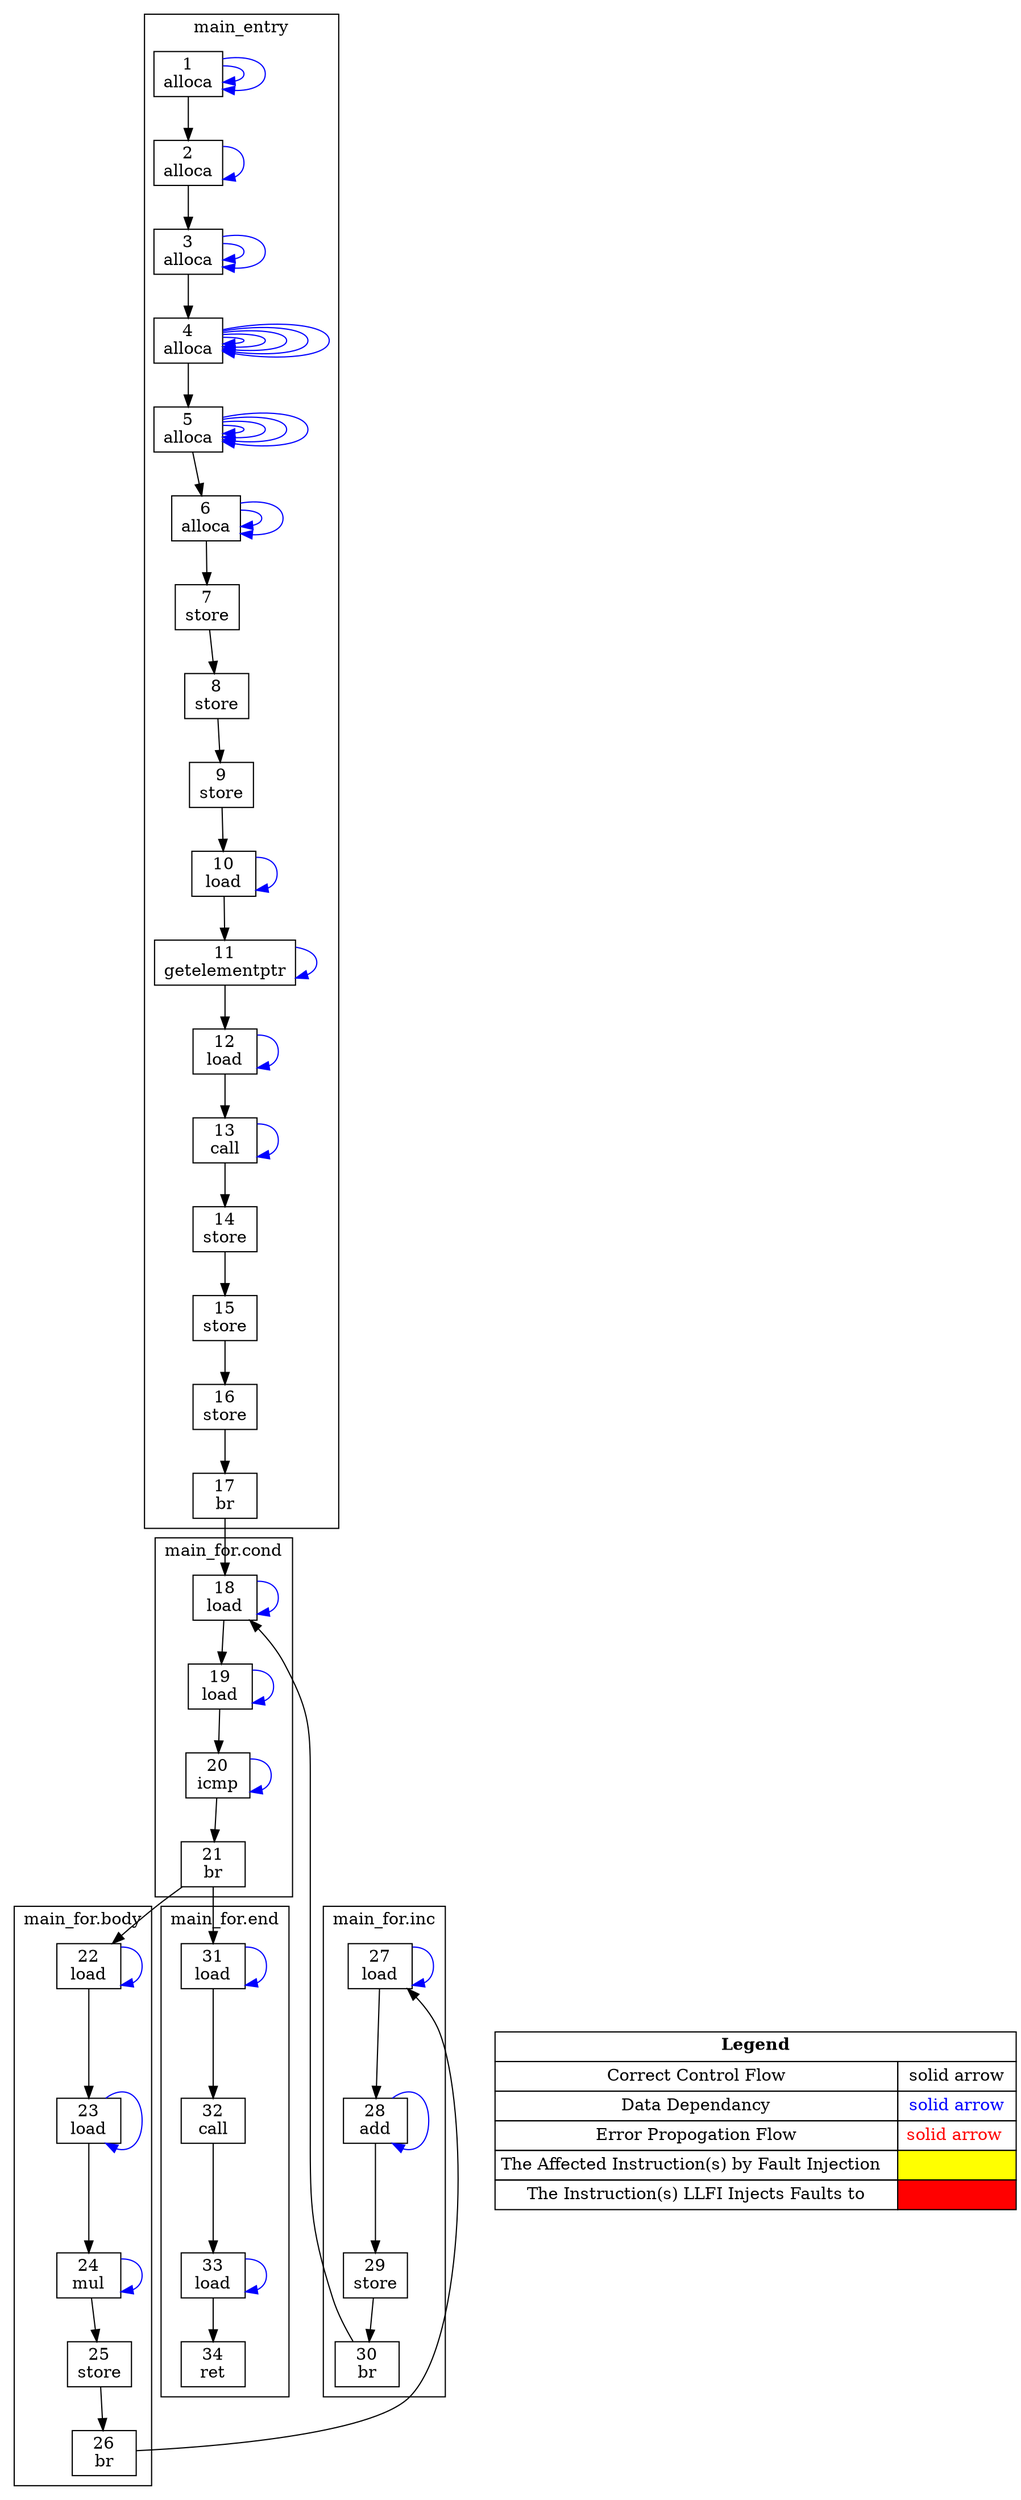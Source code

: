 digraph "LLFI Program Graph" {
llfiID_1 -> llfiID_1 [color="blue"];
llfiID_1 -> llfiID_1 [color="blue"];
llfiID_2 -> llfiID_2 [color="blue"];
llfiID_3 -> llfiID_3 [color="blue"];
llfiID_3 -> llfiID_3 [color="blue"];
llfiID_4 -> llfiID_4 [color="blue"];
llfiID_4 -> llfiID_4 [color="blue"];
llfiID_4 -> llfiID_4 [color="blue"];
llfiID_4 -> llfiID_4 [color="blue"];
llfiID_4 -> llfiID_4 [color="blue"];
llfiID_5 -> llfiID_5 [color="blue"];
llfiID_5 -> llfiID_5 [color="blue"];
llfiID_5 -> llfiID_5 [color="blue"];
llfiID_5 -> llfiID_5 [color="blue"];
llfiID_6 -> llfiID_6 [color="blue"];
llfiID_6 -> llfiID_6 [color="blue"];
llfiID_10 -> llfiID_10 [color="blue"];
llfiID_11 -> llfiID_11 [color="blue"];
llfiID_12 -> llfiID_12 [color="blue"];
llfiID_13 -> llfiID_13 [color="blue"];
llfiID_18 -> llfiID_18 [color="blue"];
llfiID_19 -> llfiID_19 [color="blue"];
llfiID_20 -> llfiID_20 [color="blue"];
llfiID_22 -> llfiID_22 [color="blue"];
llfiID_23 -> llfiID_23 [color="blue"];
llfiID_24 -> llfiID_24 [color="blue"];
llfiID_27 -> llfiID_27 [color="blue"];
llfiID_28 -> llfiID_28 [color="blue"];
llfiID_31 -> llfiID_31 [color="blue"];
llfiID_33 -> llfiID_33 [color="blue"];
subgraph "cluster_main_entry" {
label = "main_entry";
llfiID_1 [shape=record,label="1\nalloca\n"];
llfiID_2 [shape=record,label="2\nalloca\n"];
llfiID_3 [shape=record,label="3\nalloca\n"];
llfiID_4 [shape=record,label="4\nalloca\n"];
llfiID_5 [shape=record,label="5\nalloca\n"];
llfiID_6 [shape=record,label="6\nalloca\n"];
llfiID_7 [shape=record,label="7\nstore\n"];
llfiID_8 [shape=record,label="8\nstore\n"];
llfiID_9 [shape=record,label="9\nstore\n"];
llfiID_10 [shape=record,label="10\nload\n"];
llfiID_11 [shape=record,label="11\ngetelementptr\n"];
llfiID_12 [shape=record,label="12\nload\n"];
llfiID_13 [shape=record,label="13\ncall\n"];
llfiID_14 [shape=record,label="14\nstore\n"];
llfiID_15 [shape=record,label="15\nstore\n"];
llfiID_16 [shape=record,label="16\nstore\n"];
llfiID_17 [shape=record,label="17\nbr\n"];
}
llfiID_1 -> llfiID_2;
llfiID_2 -> llfiID_3;
llfiID_3 -> llfiID_4;
llfiID_4 -> llfiID_5;
llfiID_5 -> llfiID_6;
llfiID_6 -> llfiID_7;
llfiID_7 -> llfiID_8;
llfiID_8 -> llfiID_9;
llfiID_9 -> llfiID_10;
llfiID_10 -> llfiID_11;
llfiID_11 -> llfiID_12;
llfiID_12 -> llfiID_13;
llfiID_13 -> llfiID_14;
llfiID_14 -> llfiID_15;
llfiID_15 -> llfiID_16;
llfiID_16 -> llfiID_17;
llfiID_17 -> llfiID_18;
subgraph "cluster_main_for.cond" {
label = "main_for.cond";
llfiID_18 [shape=record,label="18\nload\n"];
llfiID_19 [shape=record,label="19\nload\n"];
llfiID_20 [shape=record,label="20\nicmp\n"];
llfiID_21 [shape=record,label="21\nbr\n"];
}
llfiID_18 -> llfiID_19;
llfiID_19 -> llfiID_20;
llfiID_20 -> llfiID_21;
llfiID_21 -> llfiID_22;
llfiID_21 -> llfiID_31;
subgraph "cluster_main_for.body" {
label = "main_for.body";
llfiID_22 [shape=record,label="22\nload\n"];
llfiID_23 [shape=record,label="23\nload\n"];
llfiID_24 [shape=record,label="24\nmul\n"];
llfiID_25 [shape=record,label="25\nstore\n"];
llfiID_26 [shape=record,label="26\nbr\n"];
}
llfiID_22 -> llfiID_23;
llfiID_23 -> llfiID_24;
llfiID_24 -> llfiID_25;
llfiID_25 -> llfiID_26;
llfiID_26 -> llfiID_27;
subgraph "cluster_main_for.inc" {
label = "main_for.inc";
llfiID_27 [shape=record,label="27\nload\n"];
llfiID_28 [shape=record,label="28\nadd\n"];
llfiID_29 [shape=record,label="29\nstore\n"];
llfiID_30 [shape=record,label="30\nbr\n"];
}
llfiID_27 -> llfiID_28;
llfiID_28 -> llfiID_29;
llfiID_29 -> llfiID_30;
llfiID_30 -> llfiID_18;
subgraph "cluster_main_for.end" {
label = "main_for.end";
llfiID_31 [shape=record,label="31\nload\n"];
llfiID_32 [shape=record,label="32\ncall\n"];
llfiID_33 [shape=record,label="33\nload\n"];
llfiID_34 [shape=record,label="34\nret\n"];
}
llfiID_31 -> llfiID_32;
llfiID_32 -> llfiID_33;
llfiID_33 -> llfiID_34;
{ rank = sink;Legend [shape=none, margin=0, label=<<TABLE BORDER="0" CELLBORDER="1" CELLSPACING="0" CELLPADDING="4"> <TR>  <TD COLSPAN="2"><B>Legend</B></TD> </TR> <TR>  <TD>Correct Control Flow</TD>  <TD><FONT COLOR="black"> solid arrow </FONT></TD> </TR> <TR>  <TD>Data Dependancy</TD>  <TD><FONT COLOR="blue"> solid arrow </FONT></TD> </TR> <TR>  <TD>Error Propogation Flow</TD>  <TD><FONT COLOR="red">solid arrow </FONT></TD> </TR> <TR>  <TD>The Affected Instruction(s) by Fault Injection  </TD>  <TD BGCOLOR="YELLOW"></TD> </TR> <TR>  <TD>The Instruction(s) LLFI Injects Faults to</TD>  <TD BGCOLOR="red"></TD> </TR></TABLE>>];}}
